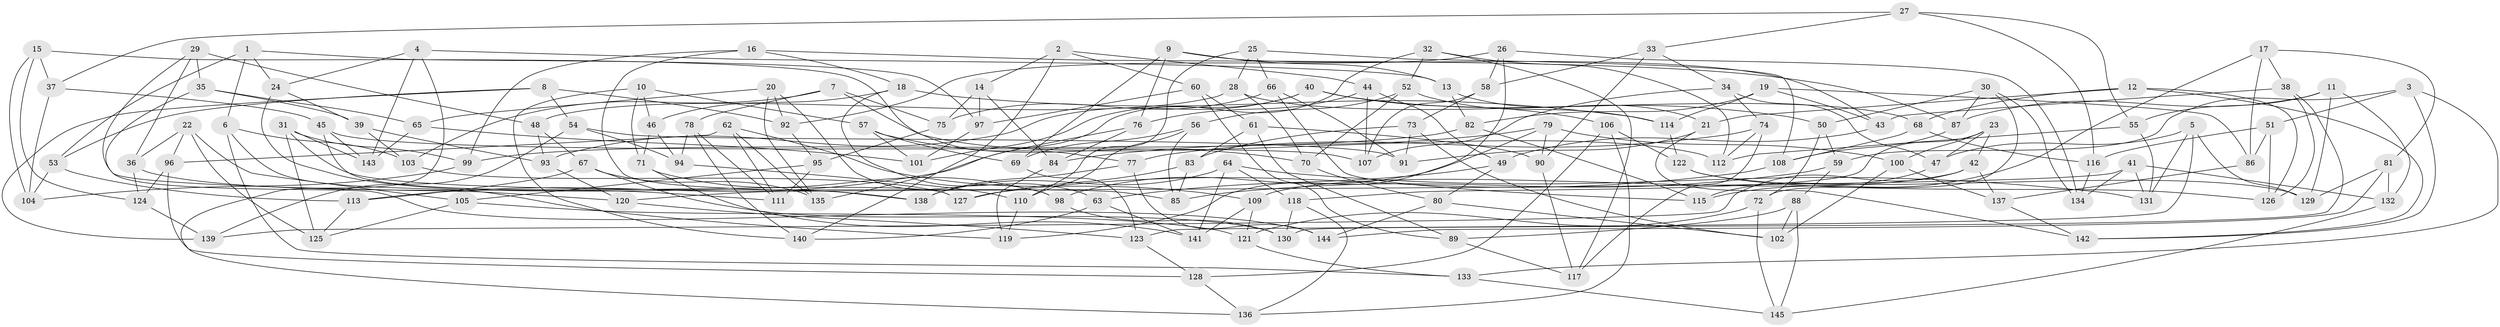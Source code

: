 // Generated by graph-tools (version 1.1) at 2025/16/03/09/25 04:16:16]
// undirected, 145 vertices, 290 edges
graph export_dot {
graph [start="1"]
  node [color=gray90,style=filled];
  1;
  2;
  3;
  4;
  5;
  6;
  7;
  8;
  9;
  10;
  11;
  12;
  13;
  14;
  15;
  16;
  17;
  18;
  19;
  20;
  21;
  22;
  23;
  24;
  25;
  26;
  27;
  28;
  29;
  30;
  31;
  32;
  33;
  34;
  35;
  36;
  37;
  38;
  39;
  40;
  41;
  42;
  43;
  44;
  45;
  46;
  47;
  48;
  49;
  50;
  51;
  52;
  53;
  54;
  55;
  56;
  57;
  58;
  59;
  60;
  61;
  62;
  63;
  64;
  65;
  66;
  67;
  68;
  69;
  70;
  71;
  72;
  73;
  74;
  75;
  76;
  77;
  78;
  79;
  80;
  81;
  82;
  83;
  84;
  85;
  86;
  87;
  88;
  89;
  90;
  91;
  92;
  93;
  94;
  95;
  96;
  97;
  98;
  99;
  100;
  101;
  102;
  103;
  104;
  105;
  106;
  107;
  108;
  109;
  110;
  111;
  112;
  113;
  114;
  115;
  116;
  117;
  118;
  119;
  120;
  121;
  122;
  123;
  124;
  125;
  126;
  127;
  128;
  129;
  130;
  131;
  132;
  133;
  134;
  135;
  136;
  137;
  138;
  139;
  140;
  141;
  142;
  143;
  144;
  145;
  1 -- 53;
  1 -- 97;
  1 -- 24;
  1 -- 6;
  2 -- 14;
  2 -- 140;
  2 -- 44;
  2 -- 60;
  3 -- 133;
  3 -- 59;
  3 -- 142;
  3 -- 51;
  4 -- 143;
  4 -- 136;
  4 -- 13;
  4 -- 24;
  5 -- 123;
  5 -- 47;
  5 -- 129;
  5 -- 131;
  6 -- 103;
  6 -- 133;
  6 -- 119;
  7 -- 103;
  7 -- 78;
  7 -- 75;
  7 -- 112;
  8 -- 92;
  8 -- 53;
  8 -- 54;
  8 -- 139;
  9 -- 43;
  9 -- 76;
  9 -- 13;
  9 -- 69;
  10 -- 71;
  10 -- 140;
  10 -- 57;
  10 -- 46;
  11 -- 129;
  11 -- 87;
  11 -- 55;
  11 -- 132;
  12 -- 68;
  12 -- 142;
  12 -- 126;
  12 -- 21;
  13 -- 82;
  13 -- 21;
  14 -- 97;
  14 -- 84;
  14 -- 75;
  15 -- 37;
  15 -- 104;
  15 -- 124;
  15 -- 77;
  16 -- 87;
  16 -- 18;
  16 -- 99;
  16 -- 138;
  17 -- 38;
  17 -- 115;
  17 -- 81;
  17 -- 86;
  18 -- 114;
  18 -- 63;
  18 -- 46;
  19 -- 86;
  19 -- 43;
  19 -- 82;
  19 -- 114;
  20 -- 65;
  20 -- 92;
  20 -- 98;
  20 -- 135;
  21 -- 91;
  21 -- 142;
  22 -- 105;
  22 -- 125;
  22 -- 96;
  22 -- 36;
  23 -- 47;
  23 -- 118;
  23 -- 42;
  23 -- 100;
  24 -- 39;
  24 -- 138;
  25 -- 110;
  25 -- 28;
  25 -- 108;
  25 -- 66;
  26 -- 134;
  26 -- 119;
  26 -- 58;
  26 -- 92;
  27 -- 116;
  27 -- 55;
  27 -- 37;
  27 -- 33;
  28 -- 68;
  28 -- 48;
  28 -- 70;
  29 -- 35;
  29 -- 36;
  29 -- 48;
  29 -- 120;
  30 -- 134;
  30 -- 50;
  30 -- 72;
  30 -- 87;
  31 -- 125;
  31 -- 143;
  31 -- 99;
  31 -- 85;
  32 -- 112;
  32 -- 52;
  32 -- 117;
  32 -- 135;
  33 -- 34;
  33 -- 58;
  33 -- 90;
  34 -- 107;
  34 -- 74;
  34 -- 47;
  35 -- 65;
  35 -- 39;
  35 -- 144;
  36 -- 124;
  36 -- 111;
  37 -- 104;
  37 -- 45;
  38 -- 43;
  38 -- 130;
  38 -- 126;
  39 -- 93;
  39 -- 103;
  40 -- 106;
  40 -- 93;
  40 -- 101;
  40 -- 50;
  41 -- 120;
  41 -- 131;
  41 -- 132;
  41 -- 134;
  42 -- 137;
  42 -- 109;
  42 -- 139;
  43 -- 49;
  44 -- 107;
  44 -- 76;
  44 -- 49;
  45 -- 107;
  45 -- 143;
  45 -- 127;
  46 -- 71;
  46 -- 94;
  47 -- 115;
  48 -- 67;
  48 -- 93;
  49 -- 80;
  49 -- 63;
  50 -- 72;
  50 -- 59;
  51 -- 126;
  51 -- 86;
  51 -- 116;
  52 -- 114;
  52 -- 70;
  52 -- 56;
  53 -- 104;
  53 -- 113;
  54 -- 94;
  54 -- 139;
  54 -- 91;
  55 -- 131;
  55 -- 112;
  56 -- 85;
  56 -- 110;
  56 -- 69;
  57 -- 101;
  57 -- 70;
  57 -- 69;
  58 -- 107;
  58 -- 73;
  59 -- 88;
  59 -- 85;
  60 -- 61;
  60 -- 89;
  60 -- 97;
  61 -- 83;
  61 -- 89;
  61 -- 90;
  62 -- 135;
  62 -- 96;
  62 -- 109;
  62 -- 111;
  63 -- 141;
  63 -- 140;
  64 -- 138;
  64 -- 141;
  64 -- 131;
  64 -- 118;
  65 -- 101;
  65 -- 143;
  66 -- 115;
  66 -- 75;
  66 -- 91;
  67 -- 113;
  67 -- 130;
  67 -- 135;
  68 -- 116;
  68 -- 108;
  69 -- 123;
  70 -- 80;
  71 -- 141;
  71 -- 98;
  72 -- 145;
  72 -- 121;
  73 -- 91;
  73 -- 83;
  73 -- 102;
  74 -- 117;
  74 -- 112;
  74 -- 77;
  75 -- 95;
  76 -- 84;
  76 -- 113;
  77 -- 144;
  77 -- 138;
  78 -- 94;
  78 -- 140;
  78 -- 111;
  79 -- 90;
  79 -- 84;
  79 -- 100;
  79 -- 98;
  80 -- 144;
  80 -- 102;
  81 -- 129;
  81 -- 132;
  81 -- 144;
  82 -- 99;
  82 -- 115;
  83 -- 85;
  83 -- 127;
  84 -- 119;
  86 -- 137;
  87 -- 108;
  88 -- 89;
  88 -- 102;
  88 -- 145;
  89 -- 117;
  90 -- 117;
  92 -- 95;
  93 -- 120;
  94 -- 110;
  95 -- 105;
  95 -- 111;
  96 -- 128;
  96 -- 124;
  97 -- 101;
  98 -- 130;
  99 -- 104;
  100 -- 102;
  100 -- 137;
  103 -- 127;
  105 -- 125;
  105 -- 121;
  106 -- 128;
  106 -- 122;
  106 -- 136;
  108 -- 127;
  109 -- 141;
  109 -- 121;
  110 -- 119;
  113 -- 125;
  114 -- 122;
  116 -- 134;
  118 -- 130;
  118 -- 136;
  120 -- 123;
  121 -- 133;
  122 -- 126;
  122 -- 129;
  123 -- 128;
  124 -- 139;
  128 -- 136;
  132 -- 145;
  133 -- 145;
  137 -- 142;
}
